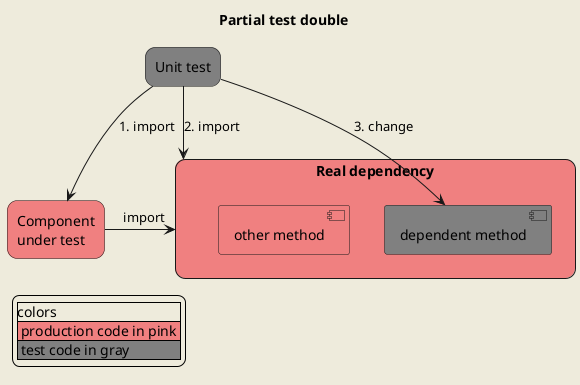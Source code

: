 
@startuml
skinparam backgroundColor #EEEBDC

title
  Partial test double
end title

skinparam rectangle {
    roundCorner 20
}

rectangle "Unit test" as UnitTest #gray

rectangle "Component\nunder test" as cut #LightCoral

rectangle "Real dependency" as RealDependency #LightCoral {
  component "dependent method" as RealDependencyMut #gray
  component "other method" as RealDependencyOtherMethod #LightCoral
}

cut -> RealDependency: import
UnitTest --> cut: 1. import
UnitTest -> RealDependency: 2. import
UnitTest -> RealDependencyMut: 3. change

legend left
|colors|
|<#LightCoral> production code in pink |
|<#gray> test code in gray |
endlegend

@enduml